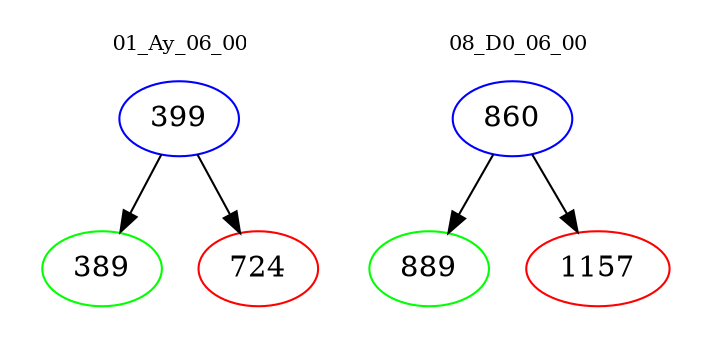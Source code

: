 digraph{
subgraph cluster_0 {
color = white
label = "01_Ay_06_00";
fontsize=10;
T0_399 [label="399", color="blue"]
T0_399 -> T0_389 [color="black"]
T0_389 [label="389", color="green"]
T0_399 -> T0_724 [color="black"]
T0_724 [label="724", color="red"]
}
subgraph cluster_1 {
color = white
label = "08_D0_06_00";
fontsize=10;
T1_860 [label="860", color="blue"]
T1_860 -> T1_889 [color="black"]
T1_889 [label="889", color="green"]
T1_860 -> T1_1157 [color="black"]
T1_1157 [label="1157", color="red"]
}
}
